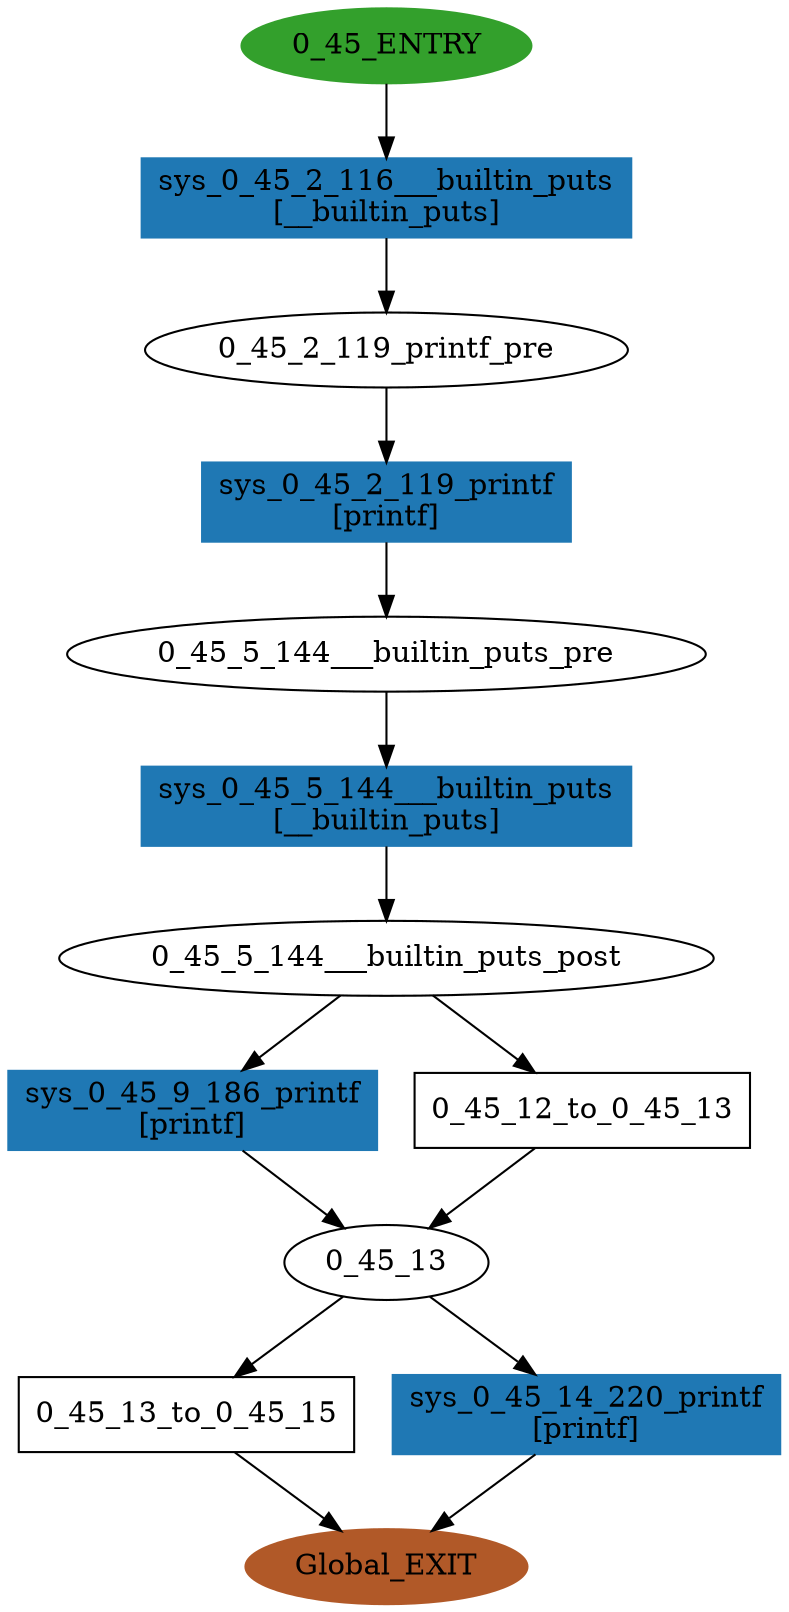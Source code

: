 digraph model { 
compound=true; 
node  [style="filled", colorscheme="paired12"];  "0_45_5_144___builtin_puts_pre" [shape=ellipse, style=""];
  "0_45_5_144___builtin_puts_post" [shape=ellipse, style=""];
  "0_45_13" [shape=ellipse, style=""];
  "0_45_2_119_printf_pre" [shape=ellipse, style=""];
  "0_45_ENTRY" [shape=ellipse, color=4, style=filled];
  "Global_EXIT" [shape=ellipse, color=12, style=filled];
  "sys_0_45_9_186_printf" [shape=box, style=""];
  "sys_0_45_9_186_printf" [color=2, style=filled];
  "sys_0_45_9_186_printf" [label="sys_0_45_9_186_printf\n[printf]"];
  "sys_0_45_2_116___builtin_puts" [shape=box, style=""];
  "sys_0_45_2_116___builtin_puts" [color=2, style=filled];
  "sys_0_45_2_116___builtin_puts" [label="sys_0_45_2_116___builtin_puts\n[__builtin_puts]"];
  "sys_0_45_2_119_printf" [shape=box, style=""];
  "sys_0_45_2_119_printf" [color=2, style=filled];
  "sys_0_45_2_119_printf" [label="sys_0_45_2_119_printf\n[printf]"];
  "sys_0_45_5_144___builtin_puts" [shape=box, style=""];
  "sys_0_45_5_144___builtin_puts" [color=2, style=filled];
  "sys_0_45_5_144___builtin_puts" [label="sys_0_45_5_144___builtin_puts\n[__builtin_puts]"];
  "0_45_12_to_0_45_13" [shape=box, style=""];
  "0_45_12_to_0_45_13" [label="0_45_12_to_0_45_13\n"];
  "0_45_13_to_0_45_15" [shape=box, style=""];
  "0_45_13_to_0_45_15" [label="0_45_13_to_0_45_15\n"];
  "sys_0_45_14_220_printf" [shape=box, style=""];
  "sys_0_45_14_220_printf" [color=2, style=filled];
  "sys_0_45_14_220_printf" [label="sys_0_45_14_220_printf\n[printf]"];
  "sys_0_45_5_144___builtin_puts" -> "0_45_5_144___builtin_puts_post" [label="", arrowhead="normal"];
  "0_45_12_to_0_45_13" -> "0_45_13" [label="", arrowhead="normal"];
  "sys_0_45_9_186_printf" -> "0_45_13" [label="", arrowhead="normal"];
  "0_45_ENTRY" -> "sys_0_45_2_116___builtin_puts" [label="", arrowhead="normal"];
  "0_45_5_144___builtin_puts_post" -> "sys_0_45_9_186_printf" [label="", arrowhead="normal"];
  "0_45_5_144___builtin_puts_post" -> "0_45_12_to_0_45_13" [label="", arrowhead="normal"];
  "0_45_2_119_printf_pre" -> "sys_0_45_2_119_printf" [label="", arrowhead="normal"];
  "0_45_5_144___builtin_puts_pre" -> "sys_0_45_5_144___builtin_puts" [label="", arrowhead="normal"];
  "0_45_13" -> "sys_0_45_14_220_printf" [label="", arrowhead="normal"];
  "sys_0_45_2_119_printf" -> "0_45_5_144___builtin_puts_pre" [label="", arrowhead="normal"];
  "sys_0_45_14_220_printf" -> "Global_EXIT" [label="", arrowhead="normal"];
  "0_45_13_to_0_45_15" -> "Global_EXIT" [label="", arrowhead="normal"];
  "sys_0_45_2_116___builtin_puts" -> "0_45_2_119_printf_pre" [label="", arrowhead="normal"];
  "0_45_13" -> "0_45_13_to_0_45_15" [label="", arrowhead="normal"];
}
